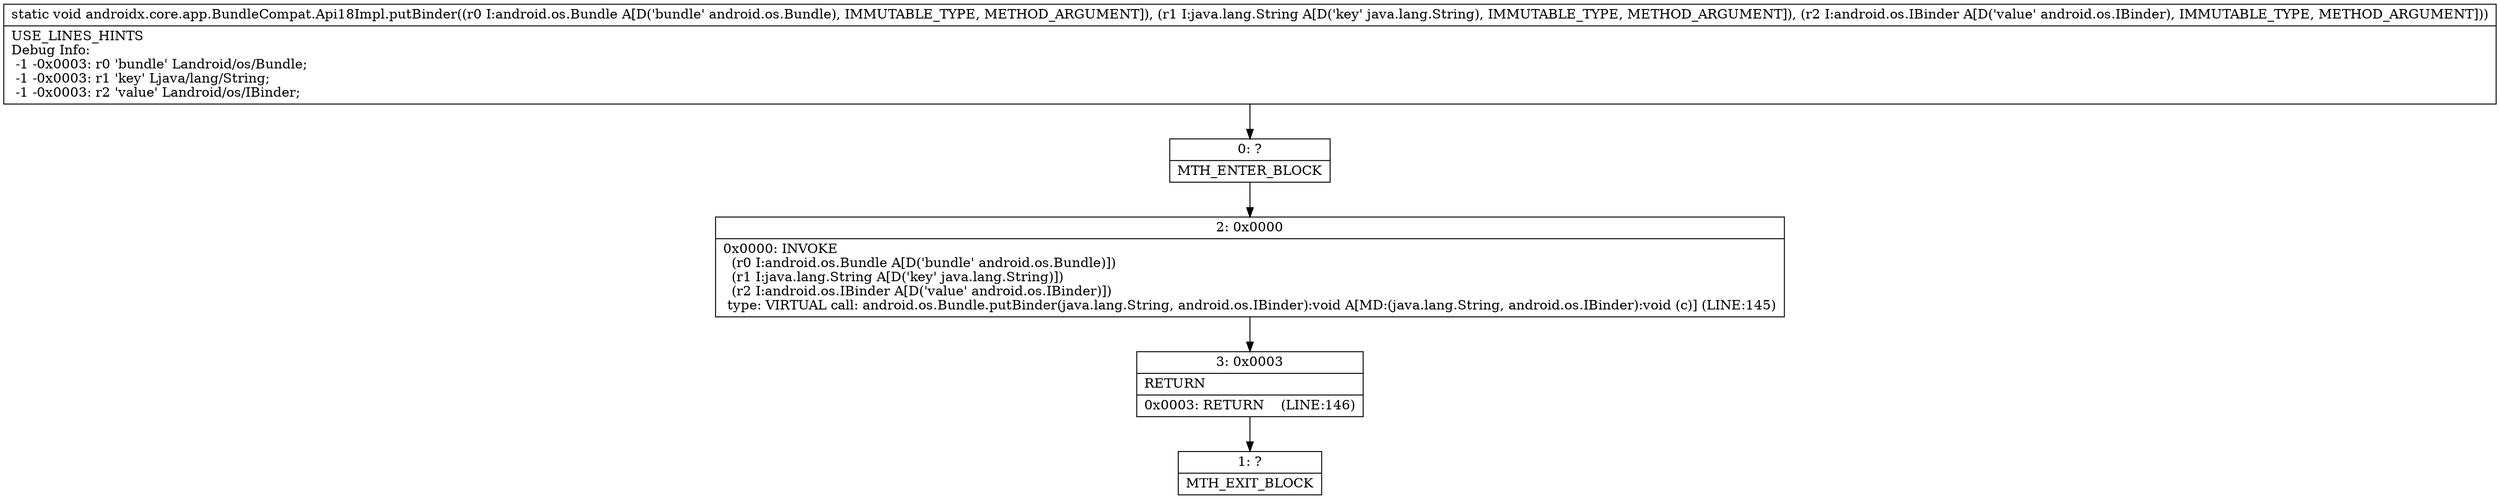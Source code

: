 digraph "CFG forandroidx.core.app.BundleCompat.Api18Impl.putBinder(Landroid\/os\/Bundle;Ljava\/lang\/String;Landroid\/os\/IBinder;)V" {
Node_0 [shape=record,label="{0\:\ ?|MTH_ENTER_BLOCK\l}"];
Node_2 [shape=record,label="{2\:\ 0x0000|0x0000: INVOKE  \l  (r0 I:android.os.Bundle A[D('bundle' android.os.Bundle)])\l  (r1 I:java.lang.String A[D('key' java.lang.String)])\l  (r2 I:android.os.IBinder A[D('value' android.os.IBinder)])\l type: VIRTUAL call: android.os.Bundle.putBinder(java.lang.String, android.os.IBinder):void A[MD:(java.lang.String, android.os.IBinder):void (c)] (LINE:145)\l}"];
Node_3 [shape=record,label="{3\:\ 0x0003|RETURN\l|0x0003: RETURN    (LINE:146)\l}"];
Node_1 [shape=record,label="{1\:\ ?|MTH_EXIT_BLOCK\l}"];
MethodNode[shape=record,label="{static void androidx.core.app.BundleCompat.Api18Impl.putBinder((r0 I:android.os.Bundle A[D('bundle' android.os.Bundle), IMMUTABLE_TYPE, METHOD_ARGUMENT]), (r1 I:java.lang.String A[D('key' java.lang.String), IMMUTABLE_TYPE, METHOD_ARGUMENT]), (r2 I:android.os.IBinder A[D('value' android.os.IBinder), IMMUTABLE_TYPE, METHOD_ARGUMENT]))  | USE_LINES_HINTS\lDebug Info:\l  \-1 \-0x0003: r0 'bundle' Landroid\/os\/Bundle;\l  \-1 \-0x0003: r1 'key' Ljava\/lang\/String;\l  \-1 \-0x0003: r2 'value' Landroid\/os\/IBinder;\l}"];
MethodNode -> Node_0;Node_0 -> Node_2;
Node_2 -> Node_3;
Node_3 -> Node_1;
}

